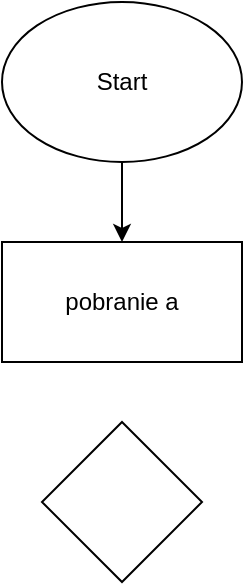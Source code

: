 <mxfile version="20.8.20" type="github">
  <diagram name="Strona-1" id="HyiAODZjmOsL6SR-6cx-">
    <mxGraphModel dx="1434" dy="739" grid="1" gridSize="10" guides="1" tooltips="1" connect="1" arrows="1" fold="1" page="1" pageScale="1" pageWidth="827" pageHeight="1169" math="0" shadow="0">
      <root>
        <mxCell id="0" />
        <mxCell id="1" parent="0" />
        <mxCell id="O6GNLm9c3PLf1qhPLwX--4" style="edgeStyle=orthogonalEdgeStyle;rounded=0;orthogonalLoop=1;jettySize=auto;html=1;entryX=0.5;entryY=0;entryDx=0;entryDy=0;" edge="1" parent="1" source="O6GNLm9c3PLf1qhPLwX--2" target="O6GNLm9c3PLf1qhPLwX--3">
          <mxGeometry relative="1" as="geometry" />
        </mxCell>
        <mxCell id="O6GNLm9c3PLf1qhPLwX--2" value="Start" style="ellipse;whiteSpace=wrap;html=1;" vertex="1" parent="1">
          <mxGeometry x="354" y="30" width="120" height="80" as="geometry" />
        </mxCell>
        <mxCell id="O6GNLm9c3PLf1qhPLwX--3" value="pobranie a" style="rounded=0;whiteSpace=wrap;html=1;" vertex="1" parent="1">
          <mxGeometry x="354" y="150" width="120" height="60" as="geometry" />
        </mxCell>
        <mxCell id="O6GNLm9c3PLf1qhPLwX--7" value="" style="rhombus;whiteSpace=wrap;html=1;" vertex="1" parent="1">
          <mxGeometry x="374" y="240" width="80" height="80" as="geometry" />
        </mxCell>
      </root>
    </mxGraphModel>
  </diagram>
</mxfile>
